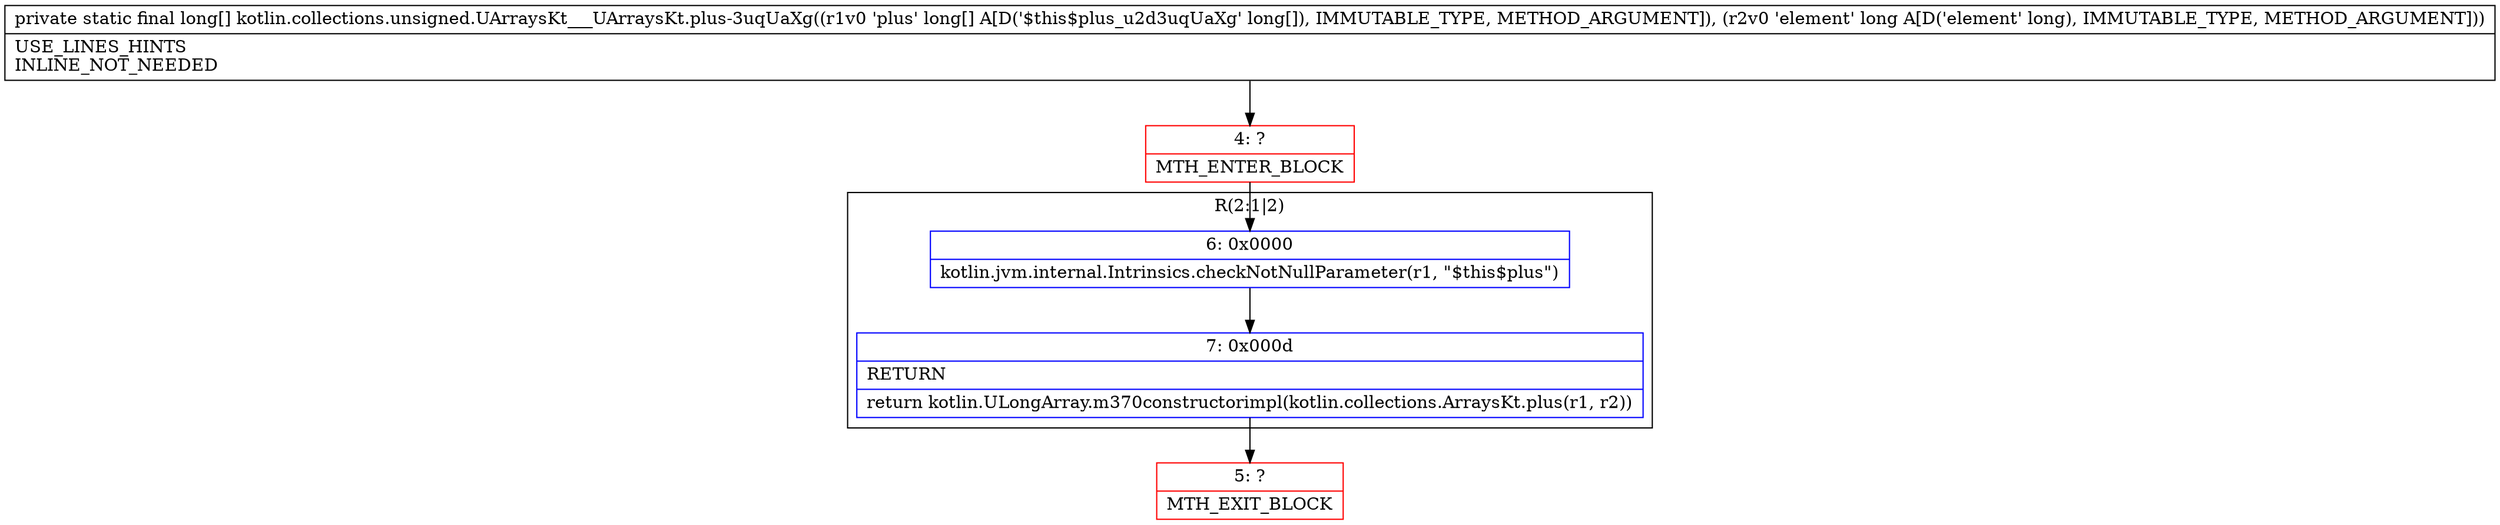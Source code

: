 digraph "CFG forkotlin.collections.unsigned.UArraysKt___UArraysKt.plus\-3uqUaXg([JJ)[J" {
subgraph cluster_Region_93023264 {
label = "R(2:1|2)";
node [shape=record,color=blue];
Node_6 [shape=record,label="{6\:\ 0x0000|kotlin.jvm.internal.Intrinsics.checkNotNullParameter(r1, \"$this$plus\")\l}"];
Node_7 [shape=record,label="{7\:\ 0x000d|RETURN\l|return kotlin.ULongArray.m370constructorimpl(kotlin.collections.ArraysKt.plus(r1, r2))\l}"];
}
Node_4 [shape=record,color=red,label="{4\:\ ?|MTH_ENTER_BLOCK\l}"];
Node_5 [shape=record,color=red,label="{5\:\ ?|MTH_EXIT_BLOCK\l}"];
MethodNode[shape=record,label="{private static final long[] kotlin.collections.unsigned.UArraysKt___UArraysKt.plus\-3uqUaXg((r1v0 'plus' long[] A[D('$this$plus_u2d3uqUaXg' long[]), IMMUTABLE_TYPE, METHOD_ARGUMENT]), (r2v0 'element' long A[D('element' long), IMMUTABLE_TYPE, METHOD_ARGUMENT]))  | USE_LINES_HINTS\lINLINE_NOT_NEEDED\l}"];
MethodNode -> Node_4;Node_6 -> Node_7;
Node_7 -> Node_5;
Node_4 -> Node_6;
}

